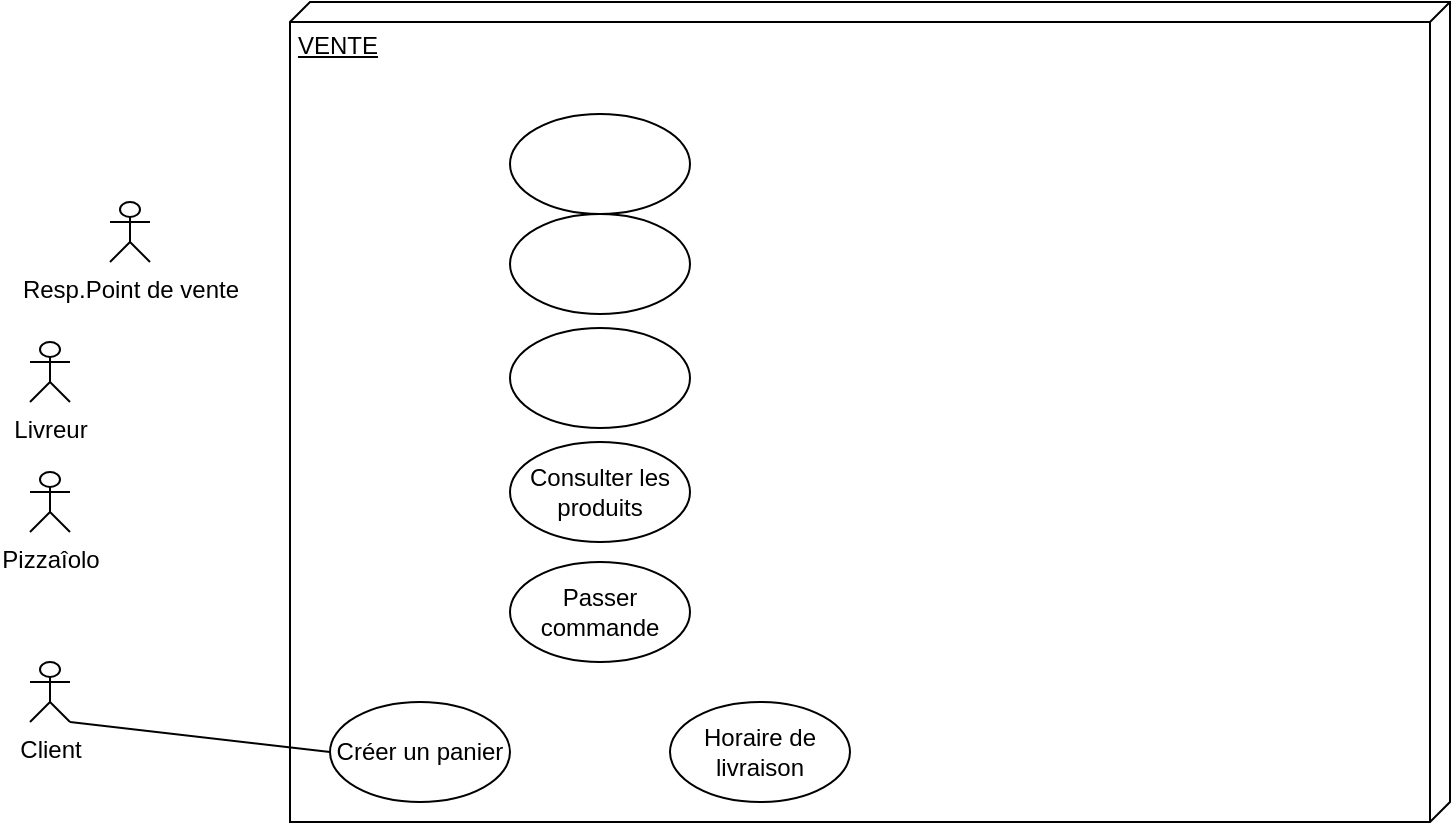 <mxfile version="10.7.1" type="github"><diagram id="oxuI3TUvEWgNWI9yS9D5" name="Page-1"><mxGraphModel dx="840" dy="1262" grid="1" gridSize="10" guides="1" tooltips="1" connect="1" arrows="1" fold="1" page="1" pageScale="1" pageWidth="1169" pageHeight="827" math="0" shadow="0"><root><mxCell id="0"/><mxCell id="1" parent="0"/><mxCell id="Vek7QRqvetffrLOMfHL3-3" value="VENTE" style="verticalAlign=top;align=left;spacingTop=8;spacingLeft=2;spacingRight=12;shape=cube;size=10;direction=south;fontStyle=4;html=1;" parent="1" vertex="1"><mxGeometry x="160" y="-50" width="580" height="410" as="geometry"/></mxCell><mxCell id="Vek7QRqvetffrLOMfHL3-4" value="Créer un panier" style="ellipse;whiteSpace=wrap;html=1;" parent="1" vertex="1"><mxGeometry x="180" y="300" width="90" height="50" as="geometry"/></mxCell><mxCell id="-TsqgBiShoyk-4wiv8uu-2" value="Horaire de livraison" style="ellipse;whiteSpace=wrap;html=1;" parent="1" vertex="1"><mxGeometry x="350" y="300" width="90" height="50" as="geometry"/></mxCell><mxCell id="Vek7QRqvetffrLOMfHL3-6" value="Pizzaîolo" style="shape=umlActor;verticalLabelPosition=bottom;labelBackgroundColor=#ffffff;verticalAlign=top;html=1;" parent="1" vertex="1"><mxGeometry x="30" y="185" width="20" height="30" as="geometry"/></mxCell><mxCell id="Vek7QRqvetffrLOMfHL3-7" value="Client" style="shape=umlActor;verticalLabelPosition=bottom;labelBackgroundColor=#ffffff;verticalAlign=top;html=1;" parent="1" vertex="1"><mxGeometry x="30" y="280" width="20" height="30" as="geometry"/></mxCell><mxCell id="Vek7QRqvetffrLOMfHL3-8" value="Livreur" style="shape=umlActor;verticalLabelPosition=bottom;labelBackgroundColor=#ffffff;verticalAlign=top;html=1;" parent="1" vertex="1"><mxGeometry x="30" y="120" width="20" height="30" as="geometry"/></mxCell><mxCell id="Vek7QRqvetffrLOMfHL3-9" value="Resp.Point de vente&lt;br&gt;&lt;br&gt;" style="shape=umlActor;verticalLabelPosition=bottom;labelBackgroundColor=#ffffff;verticalAlign=top;html=1;" parent="1" vertex="1"><mxGeometry x="70" y="50" width="20" height="30" as="geometry"/></mxCell><mxCell id="-TsqgBiShoyk-4wiv8uu-1" value="" style="endArrow=none;html=1;entryX=0;entryY=0.5;entryDx=0;entryDy=0;exitX=1;exitY=1;exitDx=0;exitDy=0;exitPerimeter=0;" parent="1" source="Vek7QRqvetffrLOMfHL3-7" target="Vek7QRqvetffrLOMfHL3-4" edge="1"><mxGeometry width="50" height="50" relative="1" as="geometry"><mxPoint x="20" y="430" as="sourcePoint"/><mxPoint x="70" y="380" as="targetPoint"/></mxGeometry></mxCell><mxCell id="-TsqgBiShoyk-4wiv8uu-4" value="Passer commande" style="ellipse;whiteSpace=wrap;html=1;" parent="1" vertex="1"><mxGeometry x="270" y="230" width="90" height="50" as="geometry"/></mxCell><mxCell id="-TsqgBiShoyk-4wiv8uu-5" value="Consulter les produits" style="ellipse;whiteSpace=wrap;html=1;" parent="1" vertex="1"><mxGeometry x="270" y="170" width="90" height="50" as="geometry"/></mxCell><mxCell id="-TsqgBiShoyk-4wiv8uu-7" value="" style="ellipse;whiteSpace=wrap;html=1;" parent="1" vertex="1"><mxGeometry x="270" y="56" width="90" height="50" as="geometry"/></mxCell><mxCell id="-TsqgBiShoyk-4wiv8uu-8" value="" style="ellipse;whiteSpace=wrap;html=1;" parent="1" vertex="1"><mxGeometry x="270" y="6" width="90" height="50" as="geometry"/></mxCell><mxCell id="-TsqgBiShoyk-4wiv8uu-9" value="" style="ellipse;whiteSpace=wrap;html=1;" parent="1" vertex="1"><mxGeometry x="270" y="113" width="90" height="50" as="geometry"/></mxCell></root></mxGraphModel></diagram></mxfile>